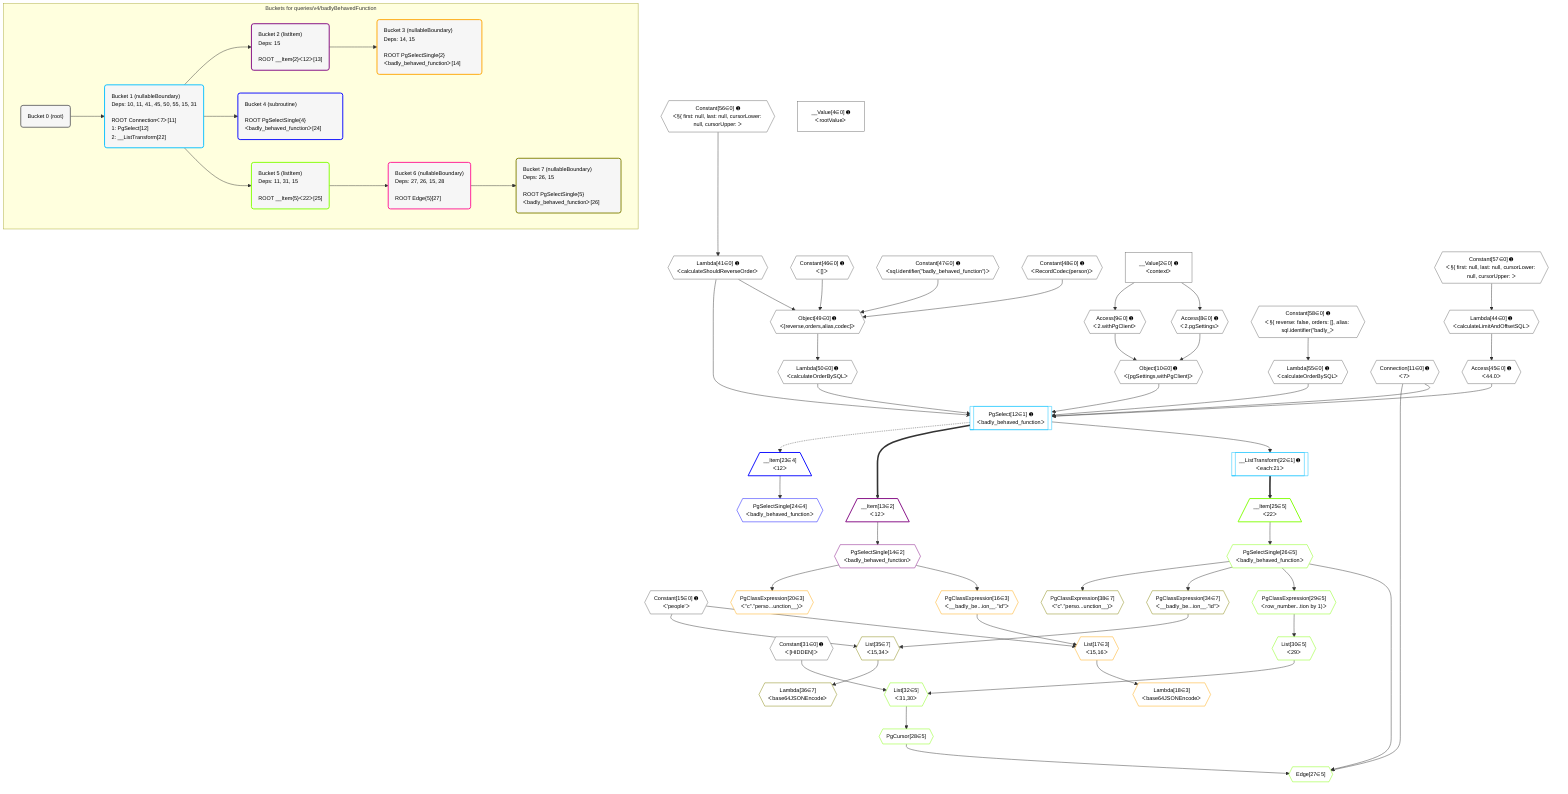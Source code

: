 %%{init: {'themeVariables': { 'fontSize': '12px'}}}%%
graph TD
    classDef path fill:#eee,stroke:#000,color:#000
    classDef plan fill:#fff,stroke-width:1px,color:#000
    classDef itemplan fill:#fff,stroke-width:2px,color:#000
    classDef unbatchedplan fill:#dff,stroke-width:1px,color:#000
    classDef sideeffectplan fill:#fcc,stroke-width:2px,color:#000
    classDef bucket fill:#f6f6f6,color:#000,stroke-width:2px,text-align:left


    %% plan dependencies
    Object49{{"Object[49∈0] ➊<br />ᐸ{reverse,orders,alias,codec}ᐳ"}}:::plan
    Lambda41{{"Lambda[41∈0] ➊<br />ᐸcalculateShouldReverseOrderᐳ"}}:::plan
    Constant46{{"Constant[46∈0] ➊<br />ᐸ[]ᐳ"}}:::plan
    Constant47{{"Constant[47∈0] ➊<br />ᐸsql.identifier(”badly_behaved_function”)ᐳ"}}:::plan
    Constant48{{"Constant[48∈0] ➊<br />ᐸRecordCodec(person)ᐳ"}}:::plan
    Lambda41 & Constant46 & Constant47 & Constant48 --> Object49
    Object10{{"Object[10∈0] ➊<br />ᐸ{pgSettings,withPgClient}ᐳ"}}:::plan
    Access8{{"Access[8∈0] ➊<br />ᐸ2.pgSettingsᐳ"}}:::plan
    Access9{{"Access[9∈0] ➊<br />ᐸ2.withPgClientᐳ"}}:::plan
    Access8 & Access9 --> Object10
    __Value2["__Value[2∈0] ➊<br />ᐸcontextᐳ"]:::plan
    __Value2 --> Access8
    __Value2 --> Access9
    Constant56{{"Constant[56∈0] ➊<br />ᐸ§{ first: null, last: null, cursorLower: null, cursorUpper: ᐳ"}}:::plan
    Constant56 --> Lambda41
    Lambda44{{"Lambda[44∈0] ➊<br />ᐸcalculateLimitAndOffsetSQLᐳ"}}:::plan
    Constant57{{"Constant[57∈0] ➊<br />ᐸ§{ first: null, last: null, cursorLower: null, cursorUpper: ᐳ"}}:::plan
    Constant57 --> Lambda44
    Access45{{"Access[45∈0] ➊<br />ᐸ44.0ᐳ"}}:::plan
    Lambda44 --> Access45
    Lambda50{{"Lambda[50∈0] ➊<br />ᐸcalculateOrderBySQLᐳ"}}:::plan
    Object49 --> Lambda50
    Lambda55{{"Lambda[55∈0] ➊<br />ᐸcalculateOrderBySQLᐳ"}}:::plan
    Constant58{{"Constant[58∈0] ➊<br />ᐸ§{ reverse: false, orders: [], alias: sql.identifier(”badly_ᐳ"}}:::plan
    Constant58 --> Lambda55
    __Value4["__Value[4∈0] ➊<br />ᐸrootValueᐳ"]:::plan
    Connection11{{"Connection[11∈0] ➊<br />ᐸ7ᐳ"}}:::plan
    Constant15{{"Constant[15∈0] ➊<br />ᐸ'people'ᐳ"}}:::plan
    Constant31{{"Constant[31∈0] ➊<br />ᐸ[HIDDEN]ᐳ"}}:::plan
    PgSelect12[["PgSelect[12∈1] ➊<br />ᐸbadly_behaved_functionᐳ"]]:::plan
    Object10 & Connection11 & Lambda41 & Access45 & Lambda50 & Lambda55 --> PgSelect12
    __ListTransform22[["__ListTransform[22∈1] ➊<br />ᐸeach:21ᐳ"]]:::plan
    PgSelect12 --> __ListTransform22
    __Item13[/"__Item[13∈2]<br />ᐸ12ᐳ"\]:::itemplan
    PgSelect12 ==> __Item13
    PgSelectSingle14{{"PgSelectSingle[14∈2]<br />ᐸbadly_behaved_functionᐳ"}}:::plan
    __Item13 --> PgSelectSingle14
    List17{{"List[17∈3]<br />ᐸ15,16ᐳ"}}:::plan
    PgClassExpression16{{"PgClassExpression[16∈3]<br />ᐸ__badly_be...ion__.”id”ᐳ"}}:::plan
    Constant15 & PgClassExpression16 --> List17
    PgSelectSingle14 --> PgClassExpression16
    Lambda18{{"Lambda[18∈3]<br />ᐸbase64JSONEncodeᐳ"}}:::plan
    List17 --> Lambda18
    PgClassExpression20{{"PgClassExpression[20∈3]<br />ᐸ”c”.”perso...unction__)ᐳ"}}:::plan
    PgSelectSingle14 --> PgClassExpression20
    __Item23[/"__Item[23∈4]<br />ᐸ12ᐳ"\]:::itemplan
    PgSelect12 -.-> __Item23
    PgSelectSingle24{{"PgSelectSingle[24∈4]<br />ᐸbadly_behaved_functionᐳ"}}:::plan
    __Item23 --> PgSelectSingle24
    Edge27{{"Edge[27∈5]"}}:::plan
    PgSelectSingle26{{"PgSelectSingle[26∈5]<br />ᐸbadly_behaved_functionᐳ"}}:::plan
    PgCursor28{{"PgCursor[28∈5]"}}:::plan
    PgSelectSingle26 & PgCursor28 & Connection11 --> Edge27
    List32{{"List[32∈5]<br />ᐸ31,30ᐳ"}}:::plan
    List30{{"List[30∈5]<br />ᐸ29ᐳ"}}:::plan
    Constant31 & List30 --> List32
    __Item25[/"__Item[25∈5]<br />ᐸ22ᐳ"\]:::itemplan
    __ListTransform22 ==> __Item25
    __Item25 --> PgSelectSingle26
    List32 --> PgCursor28
    PgClassExpression29{{"PgClassExpression[29∈5]<br />ᐸrow_number...tion by 1)ᐳ"}}:::plan
    PgSelectSingle26 --> PgClassExpression29
    PgClassExpression29 --> List30
    List35{{"List[35∈7]<br />ᐸ15,34ᐳ"}}:::plan
    PgClassExpression34{{"PgClassExpression[34∈7]<br />ᐸ__badly_be...ion__.”id”ᐳ"}}:::plan
    Constant15 & PgClassExpression34 --> List35
    PgSelectSingle26 --> PgClassExpression34
    Lambda36{{"Lambda[36∈7]<br />ᐸbase64JSONEncodeᐳ"}}:::plan
    List35 --> Lambda36
    PgClassExpression38{{"PgClassExpression[38∈7]<br />ᐸ”c”.”perso...unction__)ᐳ"}}:::plan
    PgSelectSingle26 --> PgClassExpression38

    %% define steps

    subgraph "Buckets for queries/v4/badlyBehavedFunction"
    Bucket0("Bucket 0 (root)"):::bucket
    classDef bucket0 stroke:#696969
    class Bucket0,__Value2,__Value4,Access8,Access9,Object10,Connection11,Constant15,Constant31,Lambda41,Lambda44,Access45,Constant46,Constant47,Constant48,Object49,Lambda50,Lambda55,Constant56,Constant57,Constant58 bucket0
    Bucket1("Bucket 1 (nullableBoundary)<br />Deps: 10, 11, 41, 45, 50, 55, 15, 31<br /><br />ROOT Connectionᐸ7ᐳ[11]<br />1: PgSelect[12]<br />2: __ListTransform[22]"):::bucket
    classDef bucket1 stroke:#00bfff
    class Bucket1,PgSelect12,__ListTransform22 bucket1
    Bucket2("Bucket 2 (listItem)<br />Deps: 15<br /><br />ROOT __Item{2}ᐸ12ᐳ[13]"):::bucket
    classDef bucket2 stroke:#7f007f
    class Bucket2,__Item13,PgSelectSingle14 bucket2
    Bucket3("Bucket 3 (nullableBoundary)<br />Deps: 14, 15<br /><br />ROOT PgSelectSingle{2}ᐸbadly_behaved_functionᐳ[14]"):::bucket
    classDef bucket3 stroke:#ffa500
    class Bucket3,PgClassExpression16,List17,Lambda18,PgClassExpression20 bucket3
    Bucket4("Bucket 4 (subroutine)<br /><br />ROOT PgSelectSingle{4}ᐸbadly_behaved_functionᐳ[24]"):::bucket
    classDef bucket4 stroke:#0000ff
    class Bucket4,__Item23,PgSelectSingle24 bucket4
    Bucket5("Bucket 5 (listItem)<br />Deps: 11, 31, 15<br /><br />ROOT __Item{5}ᐸ22ᐳ[25]"):::bucket
    classDef bucket5 stroke:#7fff00
    class Bucket5,__Item25,PgSelectSingle26,Edge27,PgCursor28,PgClassExpression29,List30,List32 bucket5
    Bucket6("Bucket 6 (nullableBoundary)<br />Deps: 27, 26, 15, 28<br /><br />ROOT Edge{5}[27]"):::bucket
    classDef bucket6 stroke:#ff1493
    class Bucket6 bucket6
    Bucket7("Bucket 7 (nullableBoundary)<br />Deps: 26, 15<br /><br />ROOT PgSelectSingle{5}ᐸbadly_behaved_functionᐳ[26]"):::bucket
    classDef bucket7 stroke:#808000
    class Bucket7,PgClassExpression34,List35,Lambda36,PgClassExpression38 bucket7
    Bucket0 --> Bucket1
    Bucket1 --> Bucket2 & Bucket4 & Bucket5
    Bucket2 --> Bucket3
    Bucket5 --> Bucket6
    Bucket6 --> Bucket7
    end